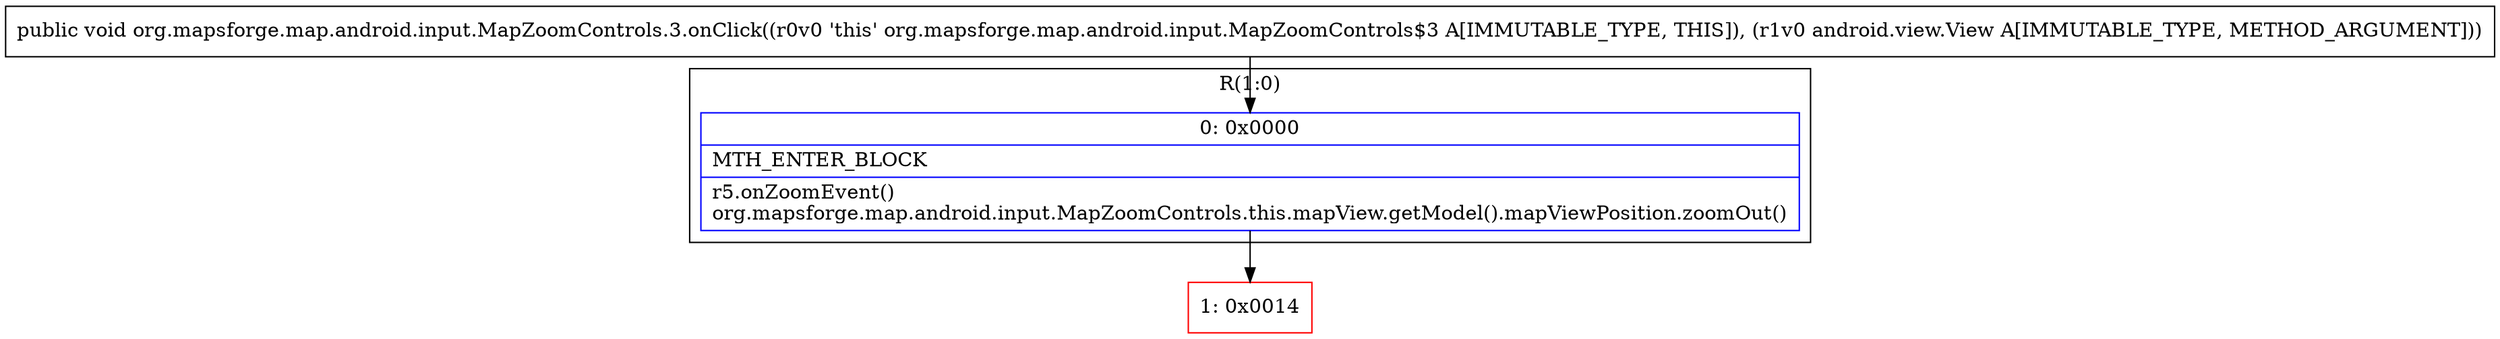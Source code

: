 digraph "CFG fororg.mapsforge.map.android.input.MapZoomControls.3.onClick(Landroid\/view\/View;)V" {
subgraph cluster_Region_2033143901 {
label = "R(1:0)";
node [shape=record,color=blue];
Node_0 [shape=record,label="{0\:\ 0x0000|MTH_ENTER_BLOCK\l|r5.onZoomEvent()\lorg.mapsforge.map.android.input.MapZoomControls.this.mapView.getModel().mapViewPosition.zoomOut()\l}"];
}
Node_1 [shape=record,color=red,label="{1\:\ 0x0014}"];
MethodNode[shape=record,label="{public void org.mapsforge.map.android.input.MapZoomControls.3.onClick((r0v0 'this' org.mapsforge.map.android.input.MapZoomControls$3 A[IMMUTABLE_TYPE, THIS]), (r1v0 android.view.View A[IMMUTABLE_TYPE, METHOD_ARGUMENT])) }"];
MethodNode -> Node_0;
Node_0 -> Node_1;
}

